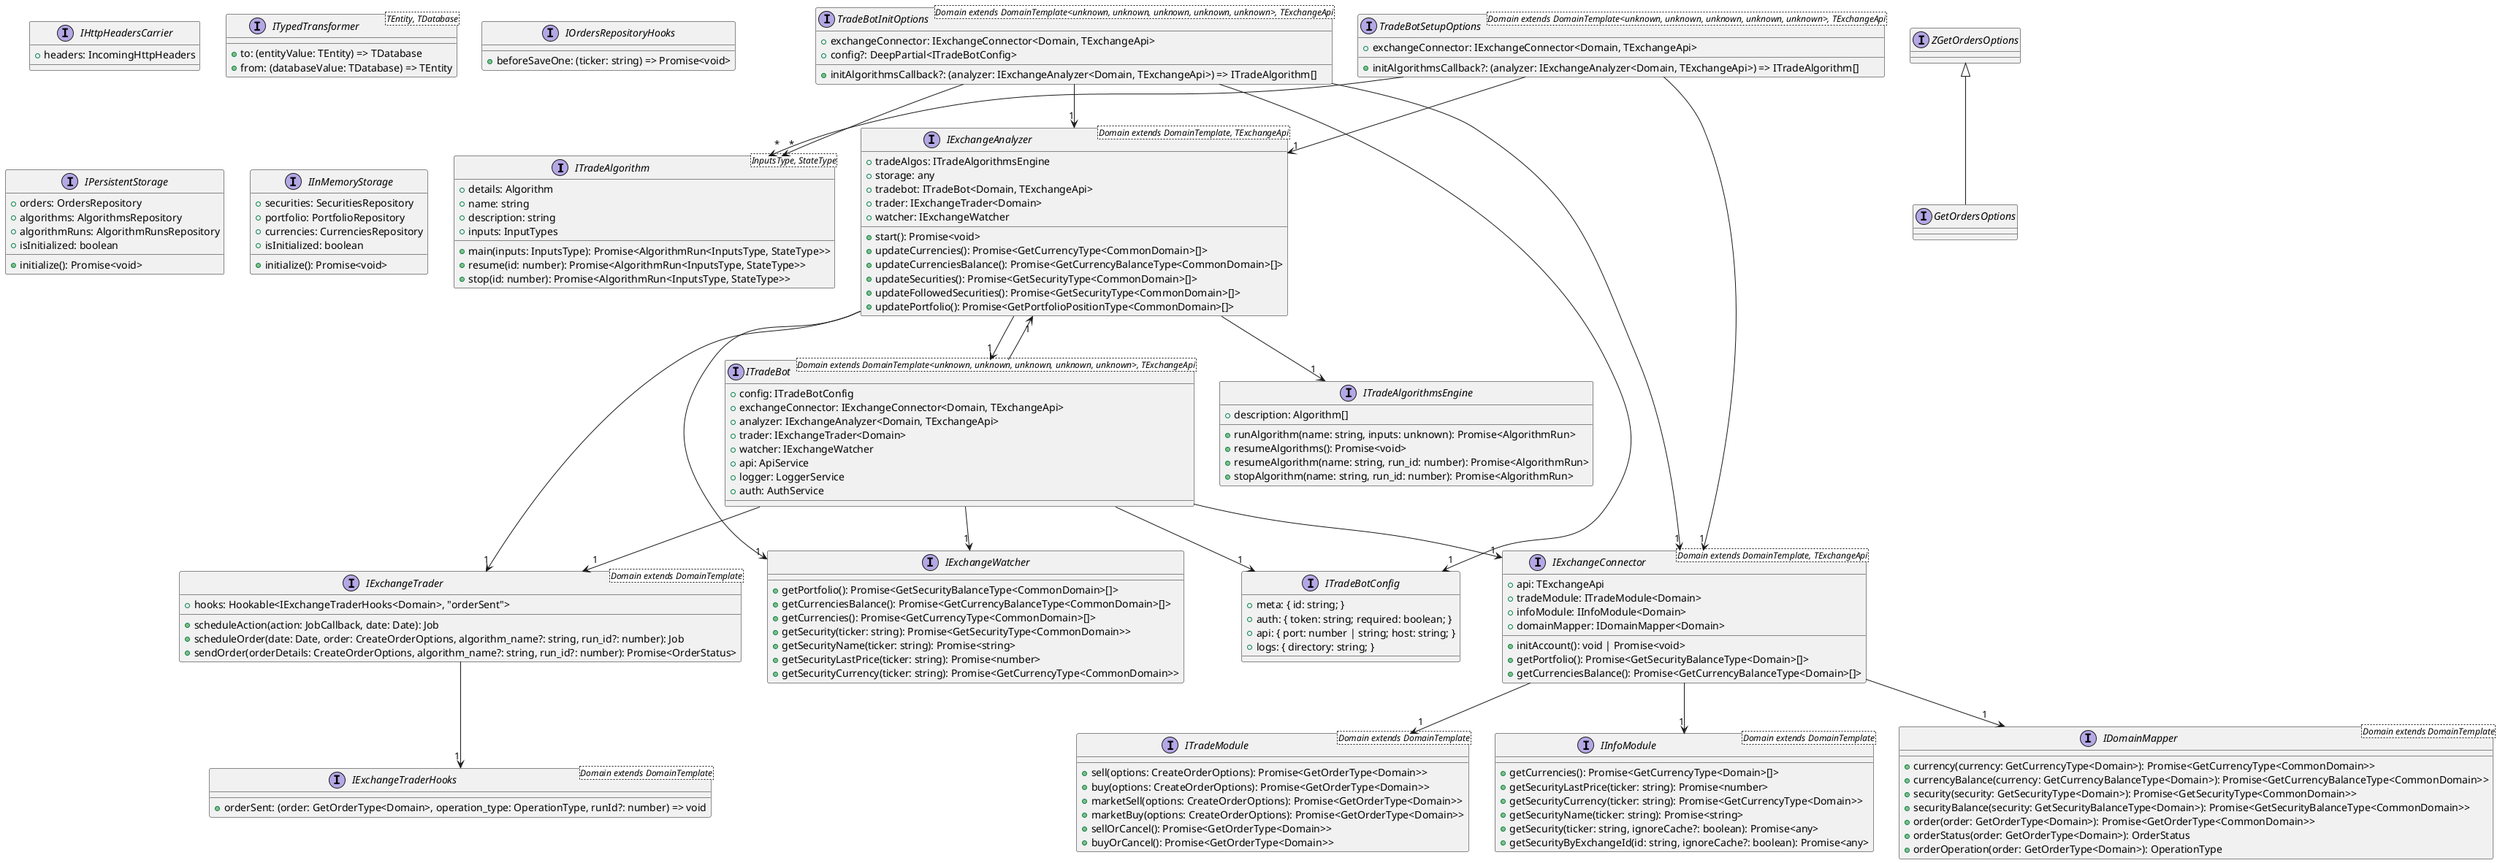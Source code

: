 @startuml
interface ITradeAlgorithm<InputsType, StateType> {
    +details: Algorithm
    +name: string
    +description: string
    +inputs: InputTypes
    +main(inputs: InputsType): Promise<AlgorithmRun<InputsType, StateType>>
    +resume(id: number): Promise<AlgorithmRun<InputsType, StateType>>
    +stop(id: number): Promise<AlgorithmRun<InputsType, StateType>>
}
interface ITradeAlgorithmsEngine {
    +description: Algorithm[]
    +runAlgorithm(name: string, inputs: unknown): Promise<AlgorithmRun>
    +resumeAlgorithms(): Promise<void>
    +resumeAlgorithm(name: string, run_id: number): Promise<AlgorithmRun>
    +stopAlgorithm(name: string, run_id: number): Promise<AlgorithmRun>
}
interface IExchangeTraderHooks<Domain extends DomainTemplate> {
    +orderSent: (order: GetOrderType<Domain>, operation_type: OperationType, runId?: number) => void
}
interface IExchangeTrader<Domain extends DomainTemplate> {
    +hooks: Hookable<IExchangeTraderHooks<Domain>, "orderSent">
    +scheduleAction(action: JobCallback, date: Date): Job
    +scheduleOrder(date: Date, order: CreateOrderOptions, algorithm_name?: string, run_id?: number): Job
    +sendOrder(orderDetails: CreateOrderOptions, algorithm_name?: string, run_id?: number): Promise<OrderStatus>
}
interface IExchangeWatcher {
    +getPortfolio(): Promise<GetSecurityBalanceType<CommonDomain>[]>
    +getCurrenciesBalance(): Promise<GetCurrencyBalanceType<CommonDomain>[]>
    +getCurrencies(): Promise<GetCurrencyType<CommonDomain>[]>
    +getSecurity(ticker: string): Promise<GetSecurityType<CommonDomain>>
    +getSecurityName(ticker: string): Promise<string>
    +getSecurityLastPrice(ticker: string): Promise<number>
    +getSecurityCurrency(ticker: string): Promise<GetCurrencyType<CommonDomain>>
}
interface IExchangeAnalyzer<Domain extends DomainTemplate, TExchangeApi> {
    +tradeAlgos: ITradeAlgorithmsEngine
    +storage: any
    +tradebot: ITradeBot<Domain, TExchangeApi>
    +trader: IExchangeTrader<Domain>
    +watcher: IExchangeWatcher
    +start(): Promise<void>
    +updateCurrencies(): Promise<GetCurrencyType<CommonDomain>[]>
    +updateCurrenciesBalance(): Promise<GetCurrencyBalanceType<CommonDomain>[]>
    +updateSecurities(): Promise<GetSecurityType<CommonDomain>[]>
    +updateFollowedSecurities(): Promise<GetSecurityType<CommonDomain>[]>
    +updatePortfolio(): Promise<GetPortfolioPositionType<CommonDomain>[]>
}
interface ITradeModule<Domain extends DomainTemplate> {
    +sell(options: CreateOrderOptions): Promise<GetOrderType<Domain>>
    +buy(options: CreateOrderOptions): Promise<GetOrderType<Domain>>
    +marketSell(options: CreateOrderOptions): Promise<GetOrderType<Domain>>
    +marketBuy(options: CreateOrderOptions): Promise<GetOrderType<Domain>>
    +sellOrCancel(): Promise<GetOrderType<Domain>>
    +buyOrCancel(): Promise<GetOrderType<Domain>>
}
interface IInfoModule<Domain extends DomainTemplate> {
    +getCurrencies(): Promise<GetCurrencyType<Domain>[]>
    +getSecurityLastPrice(ticker: string): Promise<number>
    +getSecurityCurrency(ticker: string): Promise<GetCurrencyType<Domain>>
    +getSecurityName(ticker: string): Promise<string>
    +getSecurity(ticker: string, ignoreCache?: boolean): Promise<any>
    +getSecurityByExchangeId(id: string, ignoreCache?: boolean): Promise<any>
}
interface IExchangeConnector<Domain extends DomainTemplate, TExchangeApi> {
    +api: TExchangeApi
    +tradeModule: ITradeModule<Domain>
    +infoModule: IInfoModule<Domain>
    +domainMapper: IDomainMapper<Domain>
    +initAccount(): void | Promise<void>
    +getPortfolio(): Promise<GetSecurityBalanceType<Domain>[]>
    +getCurrenciesBalance(): Promise<GetCurrencyBalanceType<Domain>[]>
}
interface IDomainMapper<Domain extends DomainTemplate> {
    +currency(currency: GetCurrencyType<Domain>): Promise<GetCurrencyType<CommonDomain>>
    +currencyBalance(currency: GetCurrencyBalanceType<Domain>): Promise<GetCurrencyBalanceType<CommonDomain>>
    +security(security: GetSecurityType<Domain>): Promise<GetSecurityType<CommonDomain>>
    +securityBalance(security: GetSecurityBalanceType<Domain>): Promise<GetSecurityBalanceType<CommonDomain>>
    +order(order: GetOrderType<Domain>): Promise<GetOrderType<CommonDomain>>
    +orderStatus(order: GetOrderType<Domain>): OrderStatus
    +orderOperation(order: GetOrderType<Domain>): OperationType
}
interface ITradeBotConfig {
    +meta: { id: string; }
    +auth: { token: string; required: boolean; }
    +api: { port: number | string; host: string; }
    +logs: { directory: string; }
}
interface ITradeBot<Domain extends DomainTemplate<unknown, unknown, unknown, unknown, unknown>, TExchangeApi> {
    +config: ITradeBotConfig
    +exchangeConnector: IExchangeConnector<Domain, TExchangeApi>
    +analyzer: IExchangeAnalyzer<Domain, TExchangeApi>
    +trader: IExchangeTrader<Domain>
    +watcher: IExchangeWatcher
    +api: ApiService
    +logger: LoggerService
    +auth: AuthService
}
interface IHttpHeadersCarrier {
    +headers: IncomingHttpHeaders
}
interface TradeBotInitOptions<Domain extends DomainTemplate<unknown, unknown, unknown, unknown, unknown>, TExchangeApi> {
    +exchangeConnector: IExchangeConnector<Domain, TExchangeApi>
    +config?: DeepPartial<ITradeBotConfig>
    +initAlgorithmsCallback?: (analyzer: IExchangeAnalyzer<Domain, TExchangeApi>) => ITradeAlgorithm[]
}
interface TradeBotSetupOptions<Domain extends DomainTemplate<unknown, unknown, unknown, unknown, unknown>, TExchangeApi> {
    +exchangeConnector: IExchangeConnector<Domain, TExchangeApi>
    +initAlgorithmsCallback?: (analyzer: IExchangeAnalyzer<Domain, TExchangeApi>) => ITradeAlgorithm[]
}
interface GetOrdersOptions extends ZGetOrdersOptions
interface ITypedTransformer<TEntity, TDatabase> {
    +to: (entityValue: TEntity) => TDatabase
    +from: (databaseValue: TDatabase) => TEntity
}
interface IOrdersRepositoryHooks {
    +beforeSaveOne: (ticker: string) => Promise<void>
}
interface IPersistentStorage {
    +orders: OrdersRepository
    +algorithms: AlgorithmsRepository
    +algorithmRuns: AlgorithmRunsRepository
    +isInitialized: boolean
    +initialize(): Promise<void>
}
interface IInMemoryStorage {
    +securities: SecuritiesRepository
    +portfolio: PortfolioRepository
    +currencies: CurrenciesRepository
    +isInitialized: boolean
    +initialize(): Promise<void>
}
IExchangeTrader --> "1" IExchangeTraderHooks
IExchangeAnalyzer --> "1" ITradeAlgorithmsEngine
IExchangeAnalyzer --> "1" ITradeBot
IExchangeAnalyzer --> "1" IExchangeTrader
IExchangeAnalyzer --> "1" IExchangeWatcher
IExchangeConnector --> "1" ITradeModule
IExchangeConnector --> "1" IInfoModule
IExchangeConnector --> "1" IDomainMapper
ITradeBot --> "1" ITradeBotConfig
ITradeBot --> "1" IExchangeConnector
ITradeBot --> "1" IExchangeAnalyzer
ITradeBot --> "1" IExchangeTrader
ITradeBot --> "1" IExchangeWatcher
TradeBotInitOptions --> "1" IExchangeConnector
TradeBotInitOptions --> "1" ITradeBotConfig
TradeBotInitOptions --> "1" IExchangeAnalyzer
TradeBotInitOptions --> "*" ITradeAlgorithm
TradeBotSetupOptions --> "1" IExchangeConnector
TradeBotSetupOptions --> "1" IExchangeAnalyzer
TradeBotSetupOptions --> "*" ITradeAlgorithm
@enduml